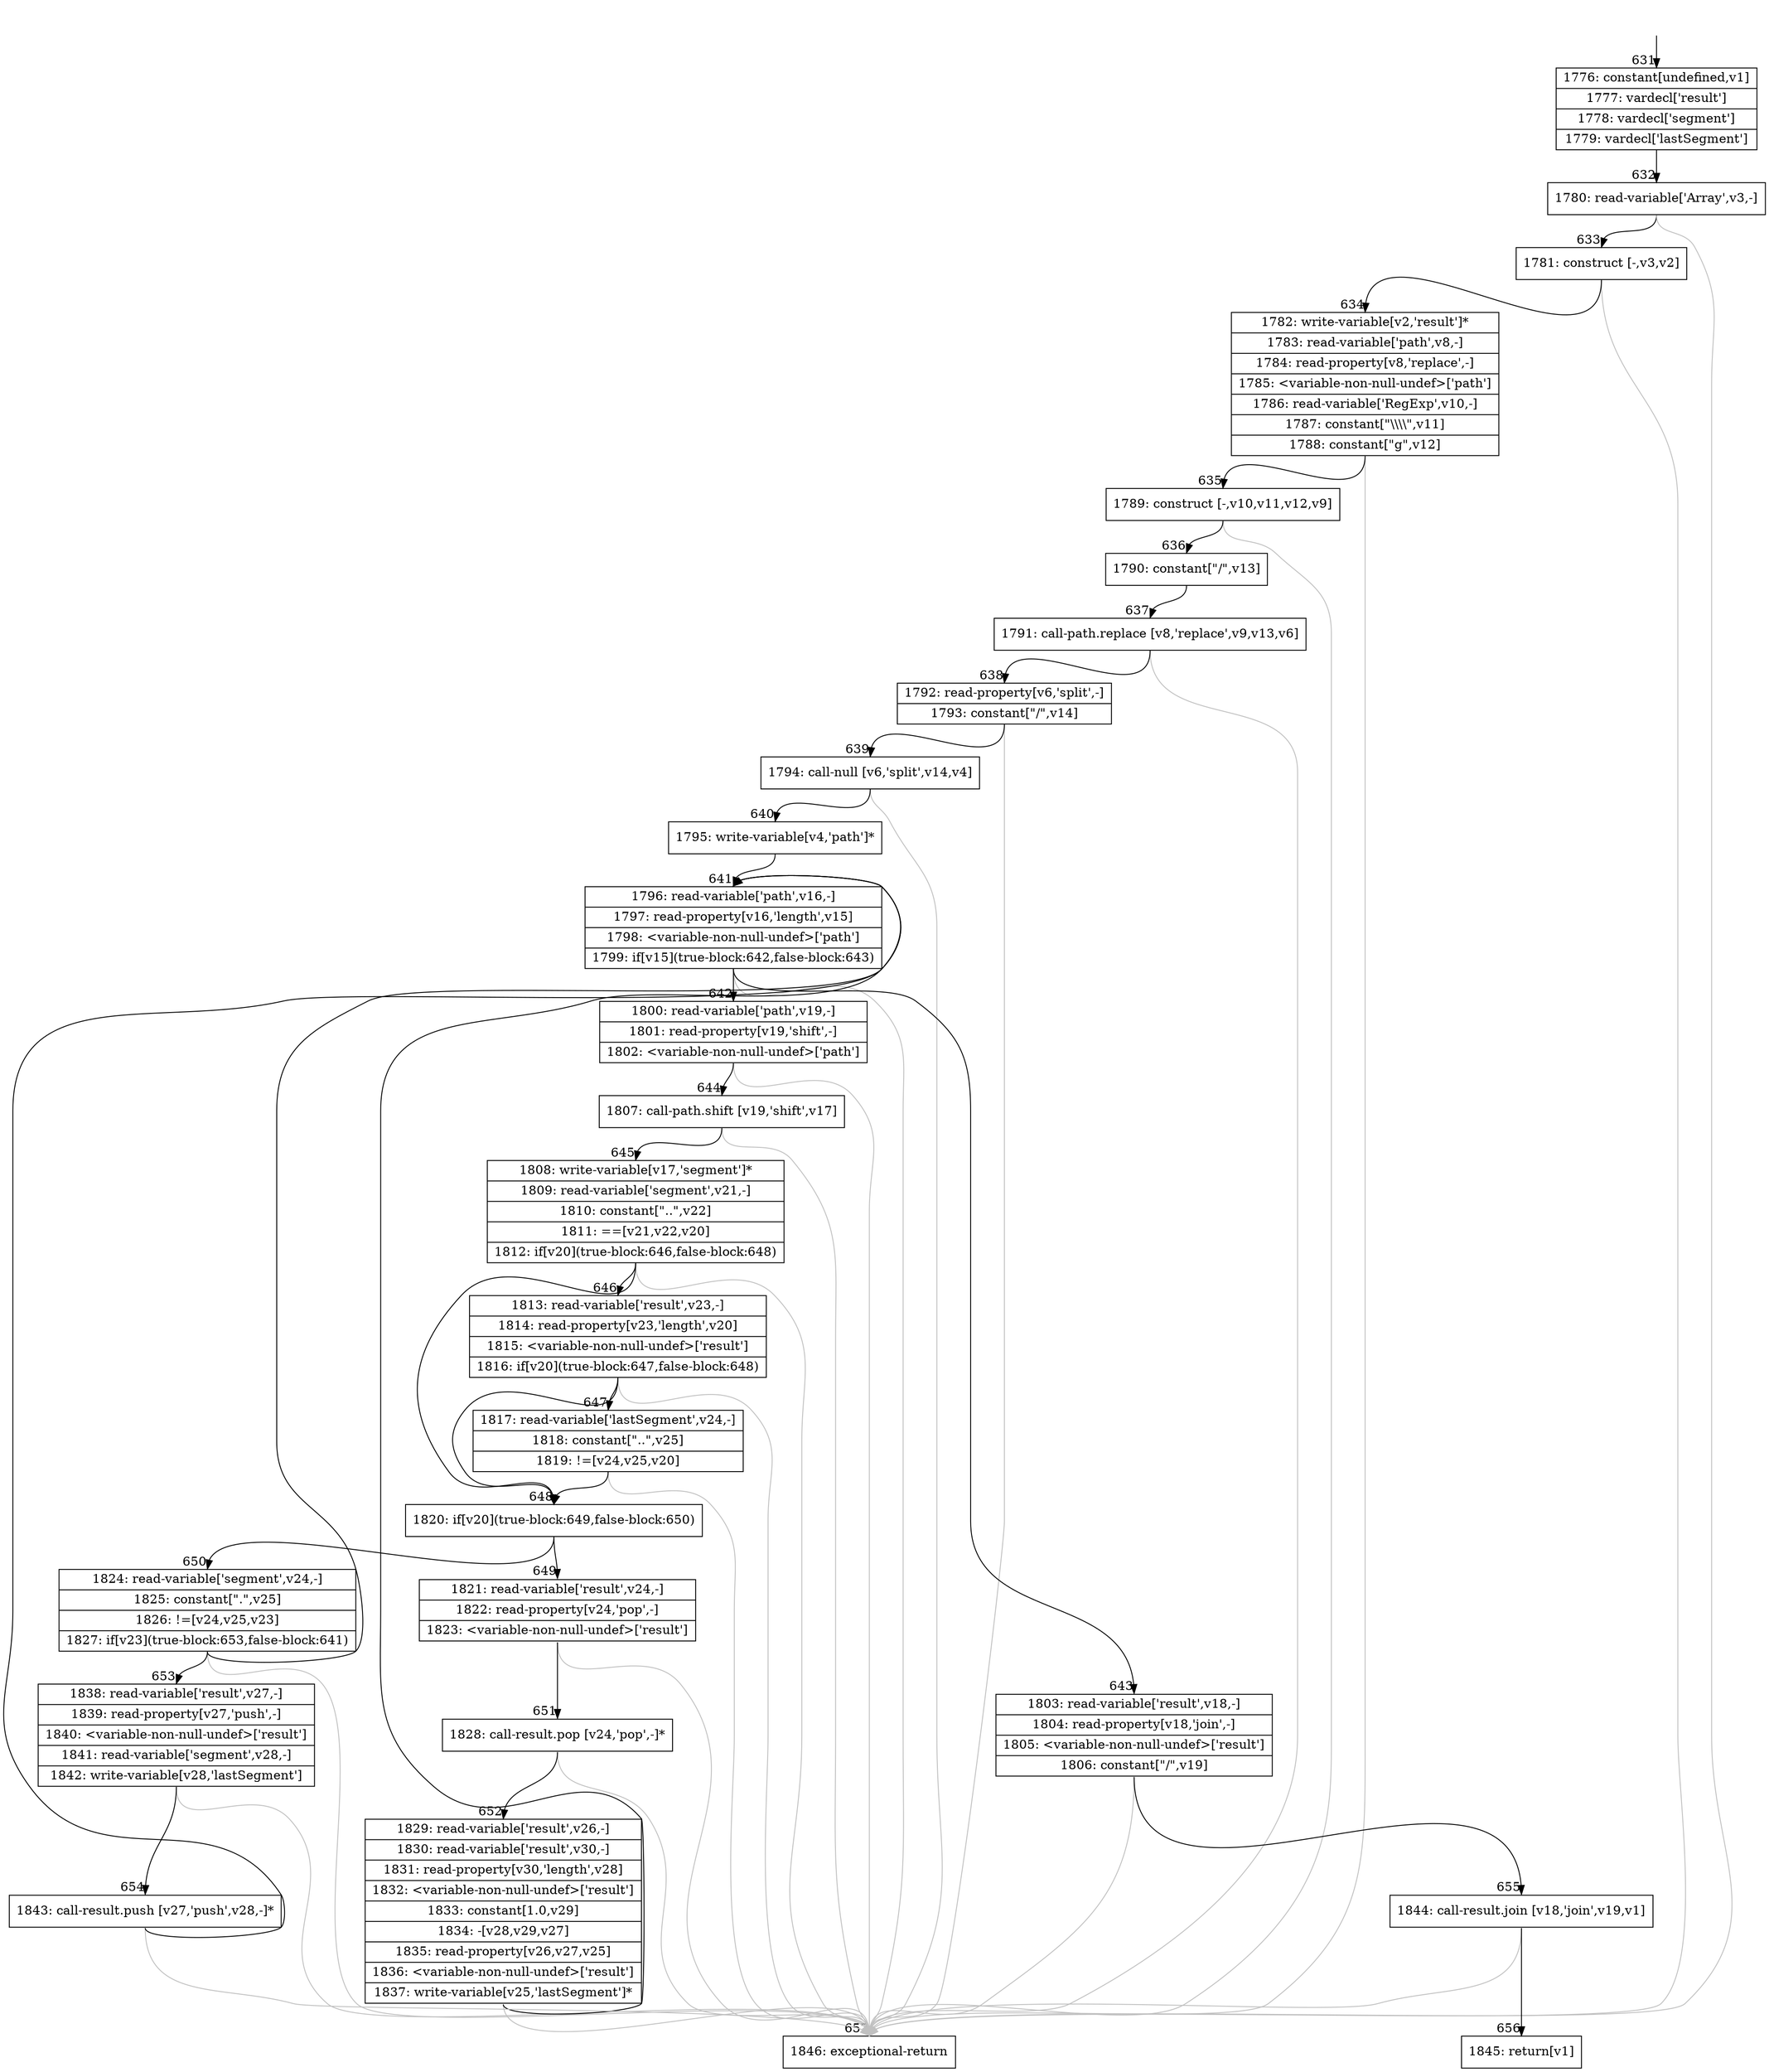 digraph {
rankdir="TD"
BB_entry54[shape=none,label=""];
BB_entry54 -> BB631 [tailport=s, headport=n, headlabel="    631"]
BB631 [shape=record label="{1776: constant[undefined,v1]|1777: vardecl['result']|1778: vardecl['segment']|1779: vardecl['lastSegment']}" ] 
BB631 -> BB632 [tailport=s, headport=n, headlabel="      632"]
BB632 [shape=record label="{1780: read-variable['Array',v3,-]}" ] 
BB632 -> BB633 [tailport=s, headport=n, headlabel="      633"]
BB632 -> BB657 [tailport=s, headport=n, color=gray, headlabel="      657"]
BB633 [shape=record label="{1781: construct [-,v3,v2]}" ] 
BB633 -> BB634 [tailport=s, headport=n, headlabel="      634"]
BB633 -> BB657 [tailport=s, headport=n, color=gray]
BB634 [shape=record label="{1782: write-variable[v2,'result']*|1783: read-variable['path',v8,-]|1784: read-property[v8,'replace',-]|1785: \<variable-non-null-undef\>['path']|1786: read-variable['RegExp',v10,-]|1787: constant[\"\\\\\\\\\",v11]|1788: constant[\"g\",v12]}" ] 
BB634 -> BB635 [tailport=s, headport=n, headlabel="      635"]
BB634 -> BB657 [tailport=s, headport=n, color=gray]
BB635 [shape=record label="{1789: construct [-,v10,v11,v12,v9]}" ] 
BB635 -> BB636 [tailport=s, headport=n, headlabel="      636"]
BB635 -> BB657 [tailport=s, headport=n, color=gray]
BB636 [shape=record label="{1790: constant[\"/\",v13]}" ] 
BB636 -> BB637 [tailport=s, headport=n, headlabel="      637"]
BB637 [shape=record label="{1791: call-path.replace [v8,'replace',v9,v13,v6]}" ] 
BB637 -> BB638 [tailport=s, headport=n, headlabel="      638"]
BB637 -> BB657 [tailport=s, headport=n, color=gray]
BB638 [shape=record label="{1792: read-property[v6,'split',-]|1793: constant[\"/\",v14]}" ] 
BB638 -> BB639 [tailport=s, headport=n, headlabel="      639"]
BB638 -> BB657 [tailport=s, headport=n, color=gray]
BB639 [shape=record label="{1794: call-null [v6,'split',v14,v4]}" ] 
BB639 -> BB640 [tailport=s, headport=n, headlabel="      640"]
BB639 -> BB657 [tailport=s, headport=n, color=gray]
BB640 [shape=record label="{1795: write-variable[v4,'path']*}" ] 
BB640 -> BB641 [tailport=s, headport=n, headlabel="      641"]
BB641 [shape=record label="{1796: read-variable['path',v16,-]|1797: read-property[v16,'length',v15]|1798: \<variable-non-null-undef\>['path']|1799: if[v15](true-block:642,false-block:643)}" ] 
BB641 -> BB642 [tailport=s, headport=n, headlabel="      642"]
BB641 -> BB643 [tailport=s, headport=n, headlabel="      643"]
BB641 -> BB657 [tailport=s, headport=n, color=gray]
BB642 [shape=record label="{1800: read-variable['path',v19,-]|1801: read-property[v19,'shift',-]|1802: \<variable-non-null-undef\>['path']}" ] 
BB642 -> BB644 [tailport=s, headport=n, headlabel="      644"]
BB642 -> BB657 [tailport=s, headport=n, color=gray]
BB643 [shape=record label="{1803: read-variable['result',v18,-]|1804: read-property[v18,'join',-]|1805: \<variable-non-null-undef\>['result']|1806: constant[\"/\",v19]}" ] 
BB643 -> BB655 [tailport=s, headport=n, headlabel="      655"]
BB643 -> BB657 [tailport=s, headport=n, color=gray]
BB644 [shape=record label="{1807: call-path.shift [v19,'shift',v17]}" ] 
BB644 -> BB645 [tailport=s, headport=n, headlabel="      645"]
BB644 -> BB657 [tailport=s, headport=n, color=gray]
BB645 [shape=record label="{1808: write-variable[v17,'segment']*|1809: read-variable['segment',v21,-]|1810: constant[\"..\",v22]|1811: ==[v21,v22,v20]|1812: if[v20](true-block:646,false-block:648)}" ] 
BB645 -> BB648 [tailport=s, headport=n, headlabel="      648"]
BB645 -> BB646 [tailport=s, headport=n, headlabel="      646"]
BB645 -> BB657 [tailport=s, headport=n, color=gray]
BB646 [shape=record label="{1813: read-variable['result',v23,-]|1814: read-property[v23,'length',v20]|1815: \<variable-non-null-undef\>['result']|1816: if[v20](true-block:647,false-block:648)}" ] 
BB646 -> BB648 [tailport=s, headport=n]
BB646 -> BB647 [tailport=s, headport=n, headlabel="      647"]
BB646 -> BB657 [tailport=s, headport=n, color=gray]
BB647 [shape=record label="{1817: read-variable['lastSegment',v24,-]|1818: constant[\"..\",v25]|1819: !=[v24,v25,v20]}" ] 
BB647 -> BB648 [tailport=s, headport=n]
BB647 -> BB657 [tailport=s, headport=n, color=gray]
BB648 [shape=record label="{1820: if[v20](true-block:649,false-block:650)}" ] 
BB648 -> BB649 [tailport=s, headport=n, headlabel="      649"]
BB648 -> BB650 [tailport=s, headport=n, headlabel="      650"]
BB649 [shape=record label="{1821: read-variable['result',v24,-]|1822: read-property[v24,'pop',-]|1823: \<variable-non-null-undef\>['result']}" ] 
BB649 -> BB651 [tailport=s, headport=n, headlabel="      651"]
BB649 -> BB657 [tailport=s, headport=n, color=gray]
BB650 [shape=record label="{1824: read-variable['segment',v24,-]|1825: constant[\".\",v25]|1826: !=[v24,v25,v23]|1827: if[v23](true-block:653,false-block:641)}" ] 
BB650 -> BB653 [tailport=s, headport=n, headlabel="      653"]
BB650 -> BB641 [tailport=s, headport=n]
BB650 -> BB657 [tailport=s, headport=n, color=gray]
BB651 [shape=record label="{1828: call-result.pop [v24,'pop',-]*}" ] 
BB651 -> BB652 [tailport=s, headport=n, headlabel="      652"]
BB651 -> BB657 [tailport=s, headport=n, color=gray]
BB652 [shape=record label="{1829: read-variable['result',v26,-]|1830: read-variable['result',v30,-]|1831: read-property[v30,'length',v28]|1832: \<variable-non-null-undef\>['result']|1833: constant[1.0,v29]|1834: -[v28,v29,v27]|1835: read-property[v26,v27,v25]|1836: \<variable-non-null-undef\>['result']|1837: write-variable[v25,'lastSegment']*}" ] 
BB652 -> BB641 [tailport=s, headport=n]
BB652 -> BB657 [tailport=s, headport=n, color=gray]
BB653 [shape=record label="{1838: read-variable['result',v27,-]|1839: read-property[v27,'push',-]|1840: \<variable-non-null-undef\>['result']|1841: read-variable['segment',v28,-]|1842: write-variable[v28,'lastSegment']}" ] 
BB653 -> BB654 [tailport=s, headport=n, headlabel="      654"]
BB653 -> BB657 [tailport=s, headport=n, color=gray]
BB654 [shape=record label="{1843: call-result.push [v27,'push',v28,-]*}" ] 
BB654 -> BB641 [tailport=s, headport=n]
BB654 -> BB657 [tailport=s, headport=n, color=gray]
BB655 [shape=record label="{1844: call-result.join [v18,'join',v19,v1]}" ] 
BB655 -> BB656 [tailport=s, headport=n, headlabel="      656"]
BB655 -> BB657 [tailport=s, headport=n, color=gray]
BB656 [shape=record label="{1845: return[v1]}" ] 
BB657 [shape=record label="{1846: exceptional-return}" ] 
//#$~ 959
}
